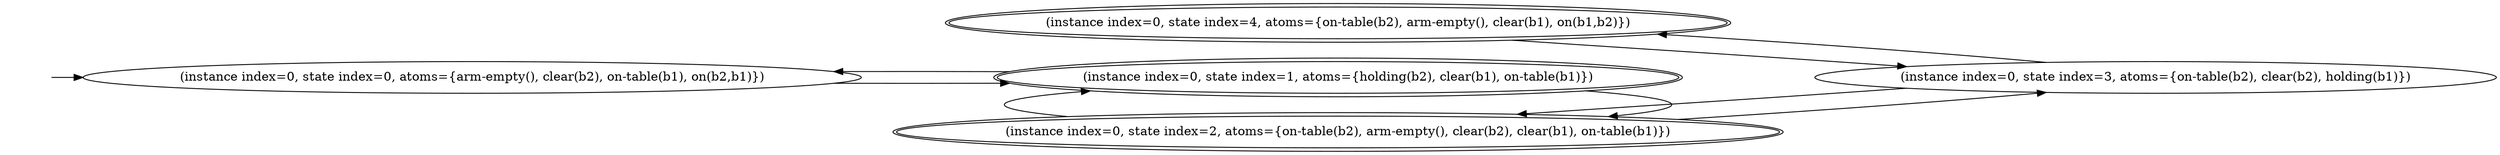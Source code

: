 digraph {
rankdir="LR"
s0[label="(instance index=0, state index=0, atoms={arm-empty(), clear(b2), on-table(b1), on(b2,b1)})"]
s3[label="(instance index=0, state index=3, atoms={on-table(b2), clear(b2), holding(b1)})"]
s1[peripheries=2,label="(instance index=0, state index=1, atoms={holding(b2), clear(b1), on-table(b1)})"]
s4[peripheries=2,label="(instance index=0, state index=4, atoms={on-table(b2), arm-empty(), clear(b1), on(b1,b2)})"]
s2[peripheries=2,label="(instance index=0, state index=2, atoms={on-table(b2), arm-empty(), clear(b2), clear(b1), on-table(b1)})"]
Dangling [ label = "", style = invis ]
{ rank = same; Dangling }
Dangling -> s0
{ rank = same; s0}
{ rank = same; s1,s4,s2}
{
s0->s1
s3->s4
s3->s2
}
{
s1->s2
s1->s0
s4->s3
s2->s3
s2->s1
}
}
